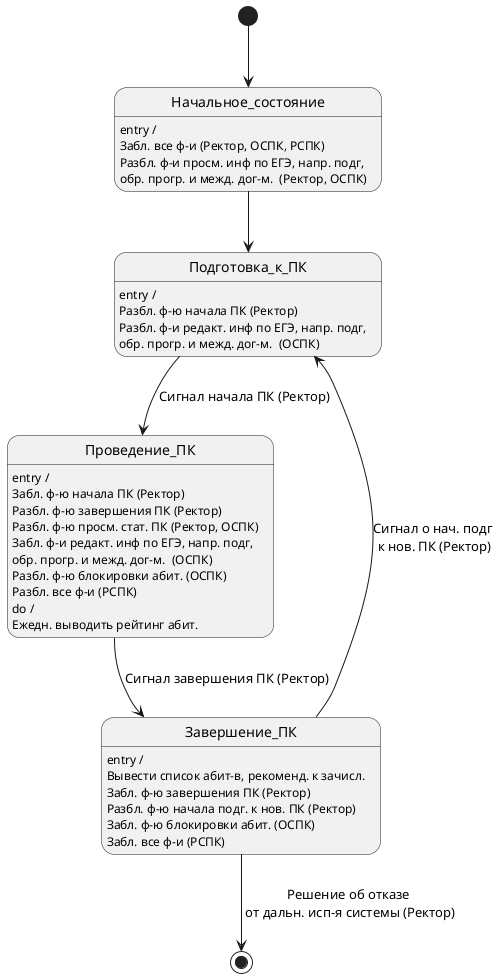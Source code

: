 @startuml

'Описание состояний
state "Начальное_состояние" as state0
state0:entry /
state0: Забл. все ф-и (Ректор, ОСПК, РСПК)
state0: Разбл. ф-и просм. инф по ЕГЭ, напр. подг,
state0:   обр. прогр. и межд. дог-м.  (Ректор, ОСПК)

state "Подготовка_к_ПК" as state1
state1:entry /
state1: Разбл. ф-ю начала ПК (Ректор)
state1: Разбл. ф-и редакт. инф по ЕГЭ, напр. подг,
state1:   обр. прогр. и межд. дог-м.  (ОСПК)

state "Проведение_ПК" as state2
state2:entry /
state2: Забл. ф-ю начала ПК (Ректор)
state2: Разбл. ф-ю завершения ПК (Ректор)
state2: Разбл. ф-ю просм. стат. ПК (Ректор, ОСПК)
state2: Забл. ф-и редакт. инф по ЕГЭ, напр. подг,
state2:   обр. прогр. и межд. дог-м.  (ОСПК)
state2: Разбл. ф-ю блокировки абит. (ОСПК)
state2: Разбл. все ф-и (РСПК)
' do
state2:do /
state2:Ежедн. выводить рейтинг абит.

state "Завершение_ПК" as state3
state3:entry /
state3: Вывести список абит-в, рекоменд. к зачисл.
state3: Забл. ф-ю завершения ПК (Ректор)
state3: Разбл. ф-ю начала подг. к нов. ПК (Ректор)
state3: Забл. ф-ю блокировки абит. (ОСПК)
state3: Забл. все ф-и (РСПК)

'Описание переходов
[*] --> state0
state0 --> state1
state1 --> state2 : Сигнал начала ПК (Ректор)
state2 --> state3 : Сигнал завершения ПК (Ректор)
state3 --> state1 : Сигнал о нач. подг\n к нов. ПК (Ректор)
state3 --> [*] : Решение об отказе\n от дальн. исп-я системы (Ректор)

@enduml
